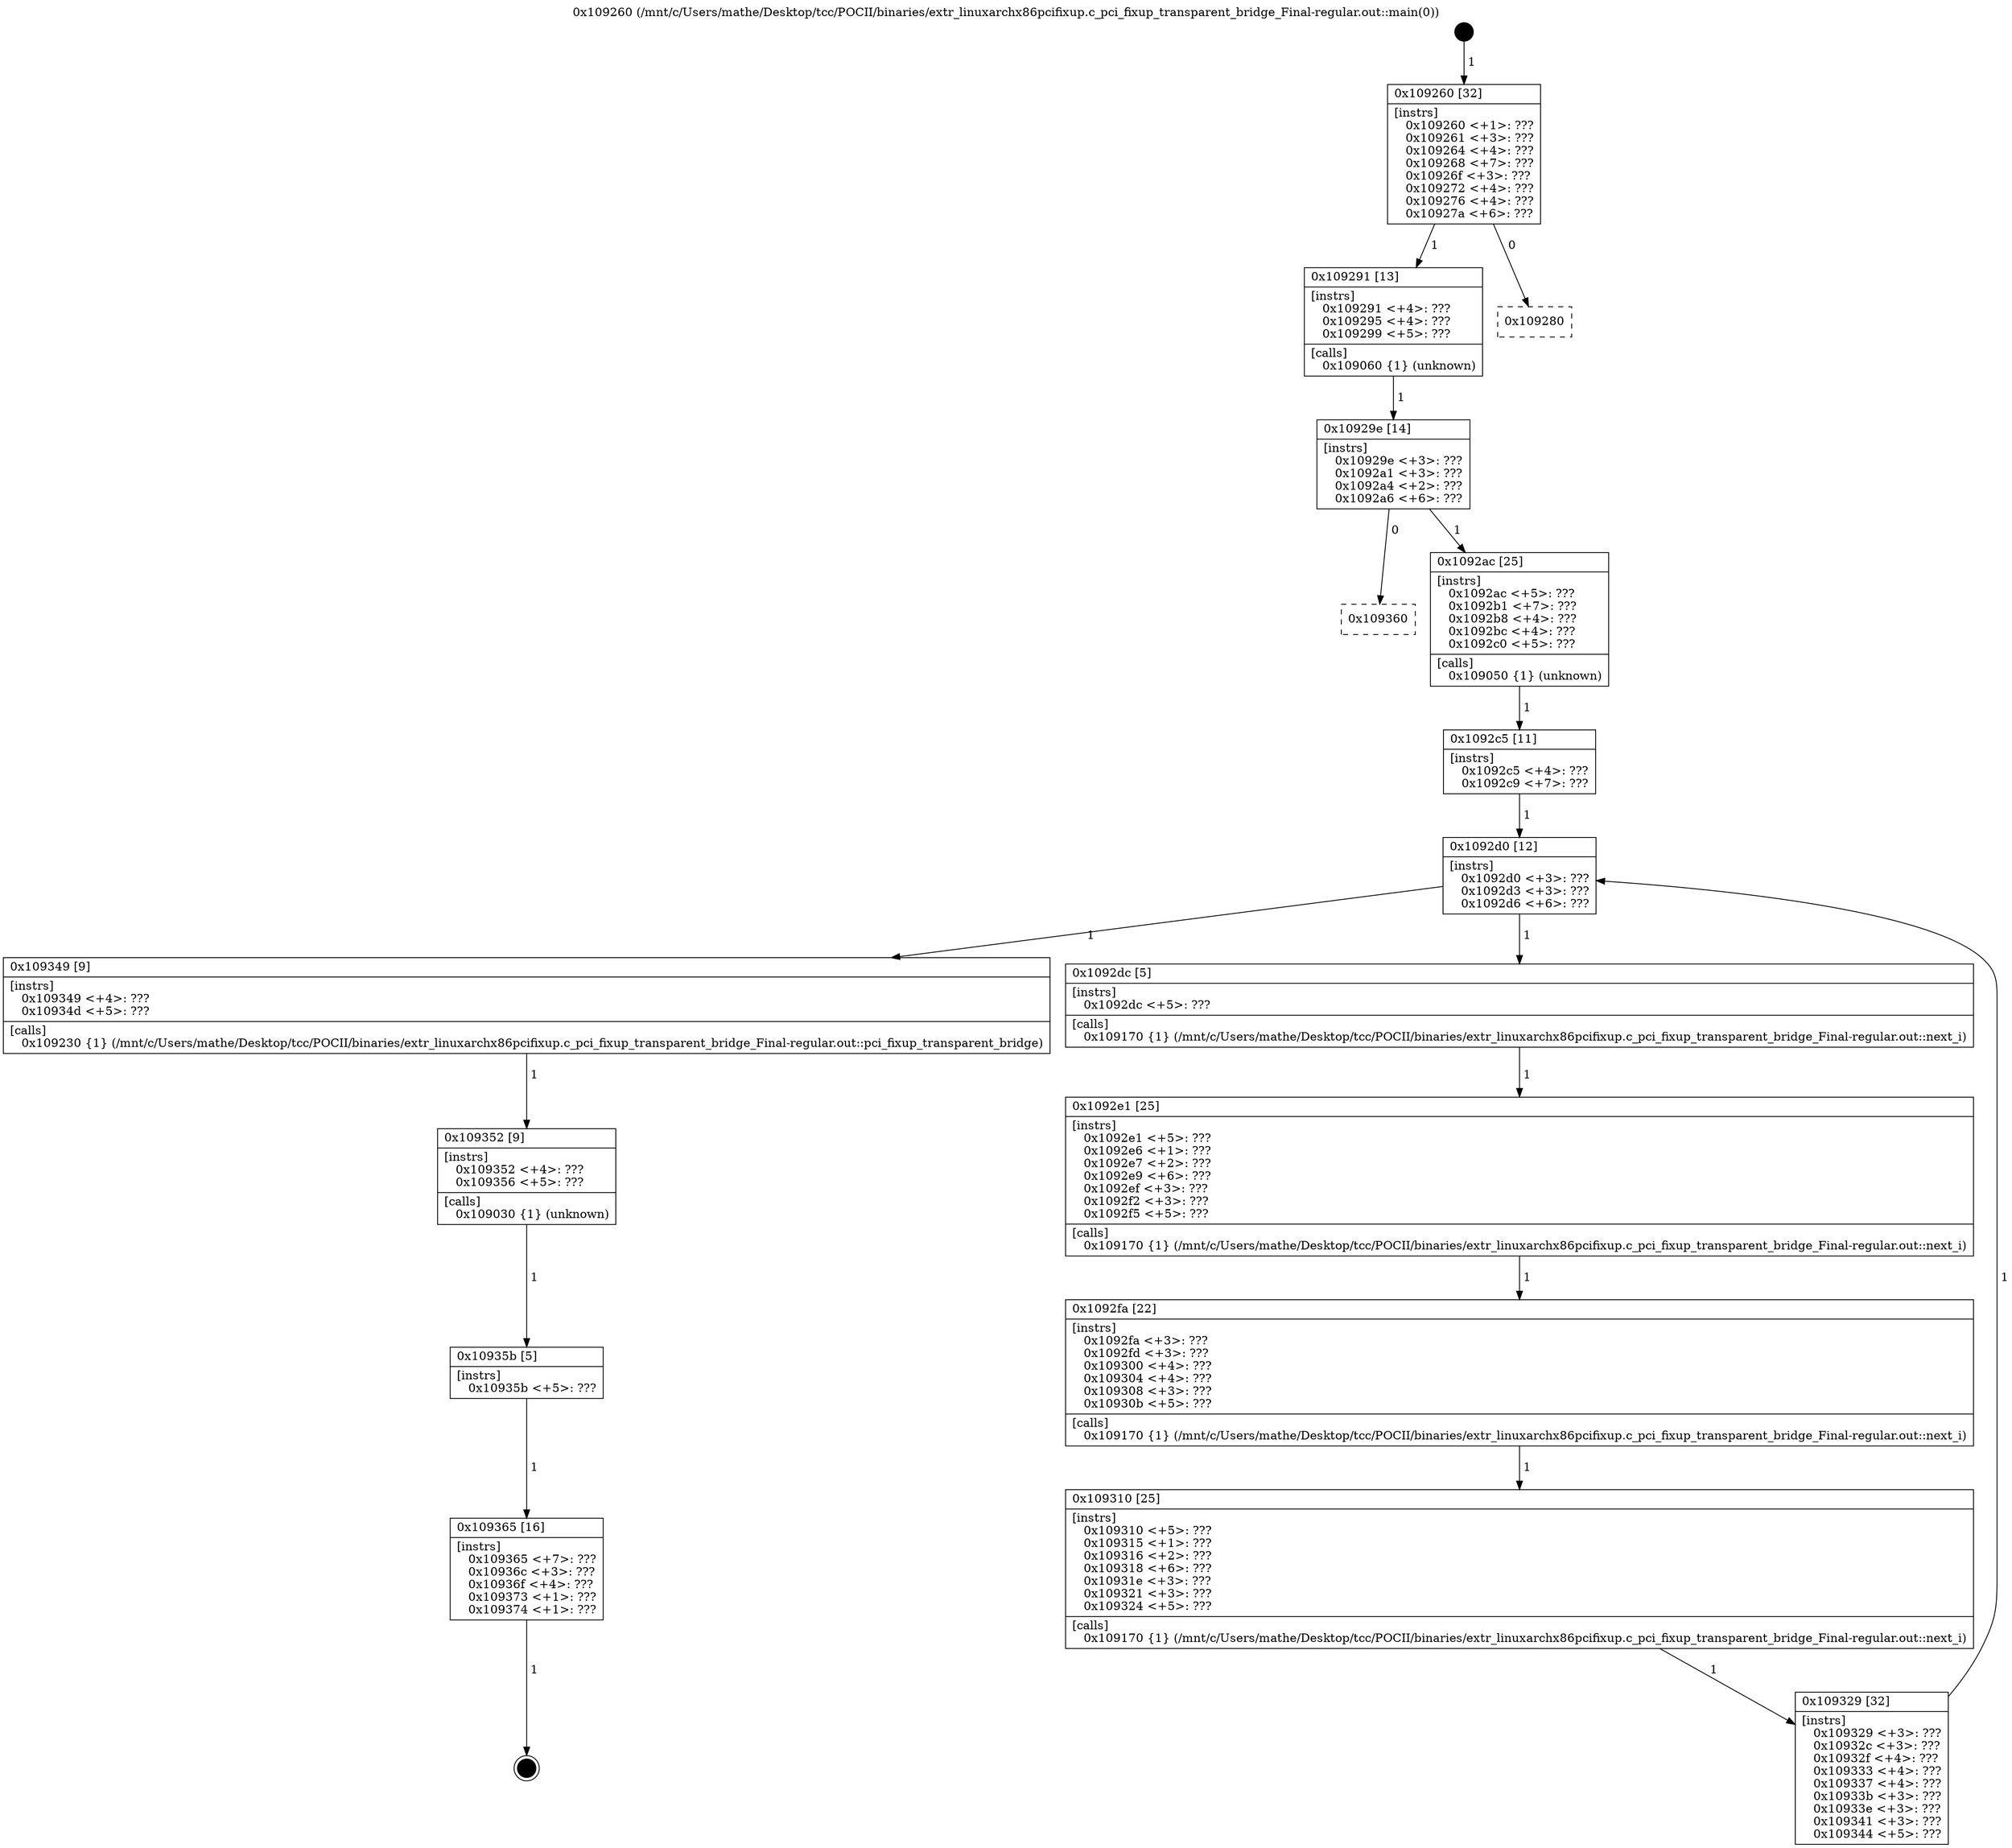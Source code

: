 digraph "0x109260" {
  label = "0x109260 (/mnt/c/Users/mathe/Desktop/tcc/POCII/binaries/extr_linuxarchx86pcifixup.c_pci_fixup_transparent_bridge_Final-regular.out::main(0))"
  labelloc = "t"
  node[shape=record]

  Entry [label="",width=0.3,height=0.3,shape=circle,fillcolor=black,style=filled]
  "0x109260" [label="{
     0x109260 [32]\l
     | [instrs]\l
     &nbsp;&nbsp;0x109260 \<+1\>: ???\l
     &nbsp;&nbsp;0x109261 \<+3\>: ???\l
     &nbsp;&nbsp;0x109264 \<+4\>: ???\l
     &nbsp;&nbsp;0x109268 \<+7\>: ???\l
     &nbsp;&nbsp;0x10926f \<+3\>: ???\l
     &nbsp;&nbsp;0x109272 \<+4\>: ???\l
     &nbsp;&nbsp;0x109276 \<+4\>: ???\l
     &nbsp;&nbsp;0x10927a \<+6\>: ???\l
  }"]
  "0x109291" [label="{
     0x109291 [13]\l
     | [instrs]\l
     &nbsp;&nbsp;0x109291 \<+4\>: ???\l
     &nbsp;&nbsp;0x109295 \<+4\>: ???\l
     &nbsp;&nbsp;0x109299 \<+5\>: ???\l
     | [calls]\l
     &nbsp;&nbsp;0x109060 \{1\} (unknown)\l
  }"]
  "0x109280" [label="{
     0x109280\l
  }", style=dashed]
  "0x10929e" [label="{
     0x10929e [14]\l
     | [instrs]\l
     &nbsp;&nbsp;0x10929e \<+3\>: ???\l
     &nbsp;&nbsp;0x1092a1 \<+3\>: ???\l
     &nbsp;&nbsp;0x1092a4 \<+2\>: ???\l
     &nbsp;&nbsp;0x1092a6 \<+6\>: ???\l
  }"]
  "0x109360" [label="{
     0x109360\l
  }", style=dashed]
  "0x1092ac" [label="{
     0x1092ac [25]\l
     | [instrs]\l
     &nbsp;&nbsp;0x1092ac \<+5\>: ???\l
     &nbsp;&nbsp;0x1092b1 \<+7\>: ???\l
     &nbsp;&nbsp;0x1092b8 \<+4\>: ???\l
     &nbsp;&nbsp;0x1092bc \<+4\>: ???\l
     &nbsp;&nbsp;0x1092c0 \<+5\>: ???\l
     | [calls]\l
     &nbsp;&nbsp;0x109050 \{1\} (unknown)\l
  }"]
  Exit [label="",width=0.3,height=0.3,shape=circle,fillcolor=black,style=filled,peripheries=2]
  "0x1092d0" [label="{
     0x1092d0 [12]\l
     | [instrs]\l
     &nbsp;&nbsp;0x1092d0 \<+3\>: ???\l
     &nbsp;&nbsp;0x1092d3 \<+3\>: ???\l
     &nbsp;&nbsp;0x1092d6 \<+6\>: ???\l
  }"]
  "0x109349" [label="{
     0x109349 [9]\l
     | [instrs]\l
     &nbsp;&nbsp;0x109349 \<+4\>: ???\l
     &nbsp;&nbsp;0x10934d \<+5\>: ???\l
     | [calls]\l
     &nbsp;&nbsp;0x109230 \{1\} (/mnt/c/Users/mathe/Desktop/tcc/POCII/binaries/extr_linuxarchx86pcifixup.c_pci_fixup_transparent_bridge_Final-regular.out::pci_fixup_transparent_bridge)\l
  }"]
  "0x1092dc" [label="{
     0x1092dc [5]\l
     | [instrs]\l
     &nbsp;&nbsp;0x1092dc \<+5\>: ???\l
     | [calls]\l
     &nbsp;&nbsp;0x109170 \{1\} (/mnt/c/Users/mathe/Desktop/tcc/POCII/binaries/extr_linuxarchx86pcifixup.c_pci_fixup_transparent_bridge_Final-regular.out::next_i)\l
  }"]
  "0x1092e1" [label="{
     0x1092e1 [25]\l
     | [instrs]\l
     &nbsp;&nbsp;0x1092e1 \<+5\>: ???\l
     &nbsp;&nbsp;0x1092e6 \<+1\>: ???\l
     &nbsp;&nbsp;0x1092e7 \<+2\>: ???\l
     &nbsp;&nbsp;0x1092e9 \<+6\>: ???\l
     &nbsp;&nbsp;0x1092ef \<+3\>: ???\l
     &nbsp;&nbsp;0x1092f2 \<+3\>: ???\l
     &nbsp;&nbsp;0x1092f5 \<+5\>: ???\l
     | [calls]\l
     &nbsp;&nbsp;0x109170 \{1\} (/mnt/c/Users/mathe/Desktop/tcc/POCII/binaries/extr_linuxarchx86pcifixup.c_pci_fixup_transparent_bridge_Final-regular.out::next_i)\l
  }"]
  "0x1092fa" [label="{
     0x1092fa [22]\l
     | [instrs]\l
     &nbsp;&nbsp;0x1092fa \<+3\>: ???\l
     &nbsp;&nbsp;0x1092fd \<+3\>: ???\l
     &nbsp;&nbsp;0x109300 \<+4\>: ???\l
     &nbsp;&nbsp;0x109304 \<+4\>: ???\l
     &nbsp;&nbsp;0x109308 \<+3\>: ???\l
     &nbsp;&nbsp;0x10930b \<+5\>: ???\l
     | [calls]\l
     &nbsp;&nbsp;0x109170 \{1\} (/mnt/c/Users/mathe/Desktop/tcc/POCII/binaries/extr_linuxarchx86pcifixup.c_pci_fixup_transparent_bridge_Final-regular.out::next_i)\l
  }"]
  "0x109310" [label="{
     0x109310 [25]\l
     | [instrs]\l
     &nbsp;&nbsp;0x109310 \<+5\>: ???\l
     &nbsp;&nbsp;0x109315 \<+1\>: ???\l
     &nbsp;&nbsp;0x109316 \<+2\>: ???\l
     &nbsp;&nbsp;0x109318 \<+6\>: ???\l
     &nbsp;&nbsp;0x10931e \<+3\>: ???\l
     &nbsp;&nbsp;0x109321 \<+3\>: ???\l
     &nbsp;&nbsp;0x109324 \<+5\>: ???\l
     | [calls]\l
     &nbsp;&nbsp;0x109170 \{1\} (/mnt/c/Users/mathe/Desktop/tcc/POCII/binaries/extr_linuxarchx86pcifixup.c_pci_fixup_transparent_bridge_Final-regular.out::next_i)\l
  }"]
  "0x109329" [label="{
     0x109329 [32]\l
     | [instrs]\l
     &nbsp;&nbsp;0x109329 \<+3\>: ???\l
     &nbsp;&nbsp;0x10932c \<+3\>: ???\l
     &nbsp;&nbsp;0x10932f \<+4\>: ???\l
     &nbsp;&nbsp;0x109333 \<+4\>: ???\l
     &nbsp;&nbsp;0x109337 \<+4\>: ???\l
     &nbsp;&nbsp;0x10933b \<+3\>: ???\l
     &nbsp;&nbsp;0x10933e \<+3\>: ???\l
     &nbsp;&nbsp;0x109341 \<+3\>: ???\l
     &nbsp;&nbsp;0x109344 \<+5\>: ???\l
  }"]
  "0x1092c5" [label="{
     0x1092c5 [11]\l
     | [instrs]\l
     &nbsp;&nbsp;0x1092c5 \<+4\>: ???\l
     &nbsp;&nbsp;0x1092c9 \<+7\>: ???\l
  }"]
  "0x109352" [label="{
     0x109352 [9]\l
     | [instrs]\l
     &nbsp;&nbsp;0x109352 \<+4\>: ???\l
     &nbsp;&nbsp;0x109356 \<+5\>: ???\l
     | [calls]\l
     &nbsp;&nbsp;0x109030 \{1\} (unknown)\l
  }"]
  "0x10935b" [label="{
     0x10935b [5]\l
     | [instrs]\l
     &nbsp;&nbsp;0x10935b \<+5\>: ???\l
  }"]
  "0x109365" [label="{
     0x109365 [16]\l
     | [instrs]\l
     &nbsp;&nbsp;0x109365 \<+7\>: ???\l
     &nbsp;&nbsp;0x10936c \<+3\>: ???\l
     &nbsp;&nbsp;0x10936f \<+4\>: ???\l
     &nbsp;&nbsp;0x109373 \<+1\>: ???\l
     &nbsp;&nbsp;0x109374 \<+1\>: ???\l
  }"]
  Entry -> "0x109260" [label=" 1"]
  "0x109260" -> "0x109291" [label=" 1"]
  "0x109260" -> "0x109280" [label=" 0"]
  "0x109291" -> "0x10929e" [label=" 1"]
  "0x10929e" -> "0x109360" [label=" 0"]
  "0x10929e" -> "0x1092ac" [label=" 1"]
  "0x109365" -> Exit [label=" 1"]
  "0x1092ac" -> "0x1092c5" [label=" 1"]
  "0x1092d0" -> "0x109349" [label=" 1"]
  "0x1092d0" -> "0x1092dc" [label=" 1"]
  "0x1092dc" -> "0x1092e1" [label=" 1"]
  "0x1092e1" -> "0x1092fa" [label=" 1"]
  "0x1092fa" -> "0x109310" [label=" 1"]
  "0x109310" -> "0x109329" [label=" 1"]
  "0x1092c5" -> "0x1092d0" [label=" 1"]
  "0x109329" -> "0x1092d0" [label=" 1"]
  "0x109349" -> "0x109352" [label=" 1"]
  "0x109352" -> "0x10935b" [label=" 1"]
  "0x10935b" -> "0x109365" [label=" 1"]
}
